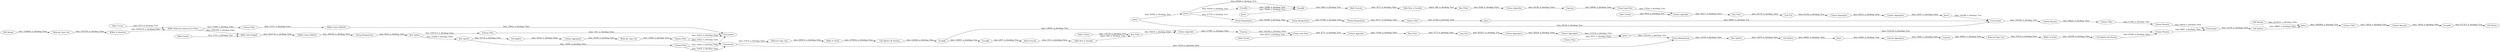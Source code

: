 digraph {
	"-1504907742783056086_616" [label="Loop End"]
	"-7189167561141687913_607" [label="RDKit Salt Stripper"]
	"8968328002998856550_740" [label=Concatenate]
	"3367918590420041533_715" [label="Math Formula"]
	"-3014218099802035453_633" [label="Column Appender"]
	"7373381629398606839_747" [label="CSV Writer"]
	"-1504907742783056086_610" [label="Group Loop Start"]
	"3367918590420041533_723" [label="Loop End"]
	"3367918590420041533_724" [label="Column Aggregator"]
	"-3014218099802035453_611" [label=Ungroup]
	"3367918590420041533_719" [label=Ungroup]
	"5506336034275581610_709" [label="String Manipulation"]
	"7451054913790624710_603" [label="RDKit To InChI"]
	"-7189167561141687913_630" [label="Table Creator"]
	"-1504907742783056086_621" [label="Column Appender"]
	"7373381629398606839_597" [label="SDF Reader"]
	"-3014218099802035453_624" [label="Table Creator"]
	"3367918590420041533_714" [label="Table Row to Variable"]
	"-8878007489232046583_634" [label="String Manipulation"]
	"-8878007489232046583_619" [label="RDKit To InChI"]
	"-7189167561141687913_638" [label="Column Filter"]
	"-8878007489232046583_632" [label="Row Splitter"]
	"-7189167561141687913_635" [label=Concatenate]
	"-8878007489232046583_631" [label="Column Aggregator"]
	"5506336034275581610_710" [label="Column Filter"]
	"8968328002998856550_728" [label=Concatenate]
	"-1504907742783056086_649" [label="Column Aggregator"]
	"-8878007489232046583_629" [label="Cell Splitter"]
	"3367918590420041533_721" [label="Column Appender"]
	"-8878007489232046583_627" [label="Molecule Type Cast"]
	"-3014218099802035453_601" [label="Cell Splitter By Position"]
	"-5391962358018413603_711" [label="SDF Reader"]
	"7451054913790624710_604" [label="Molecule Type Cast"]
	"-3014218099802035453_647" [label="Column Filter"]
	"-7189167561141687913_639" [label="Column Filter"]
	"8968328002998856550_741" [label="Cell Splitter"]
	"-2146927612949214188_618" [label="Math Formula"]
	"3367918590420041533_711" [label=GroupBy]
	"-8878007489232046583_704" [label=Joiner]
	"-7189167561141687913_598" [label="String Manipulation"]
	"-3014218099802035453_602" [label="Table Creator"]
	"-7189167561141687913_605" [label=Concatenate]
	"-7189167561141687913_644" [label="Row Splitter"]
	"7373381629398606839_625" [label="Molecule Type Cast"]
	"-5391962358018413603_745" [label=GroupBy]
	"-2146927612949214188_609" [label=GroupBy]
	"5506336034275581610_707" [label="String Manipulation"]
	"5506336034275581610_708" [label="String Manipulation"]
	"3367918590420041533_718" [label="Column Appender"]
	"3367918590420041533_717" [label="Row Filter"]
	"3367918590420041533_722" [label="Column Aggregator"]
	"-1504907742783056086_648" [label="Column Aggregator"]
	"-8878007489232046583_628" [label=Ungroup]
	"8968328002998856550_706" [label=Joiner]
	"-7189167561141687913_641" [label="Molecule Type Cast"]
	"7373381629398606839_606" [label="RDKit To Molecule"]
	"-7189167561141687913_642" [label="Column Aggregator"]
	"8968328002998856550_748" [label="Column Rename"]
	"-7189167561141687913_640" [label="RDKit Canon SMILES"]
	"-7189167561141687913_608" [label="RDKit Molecule Substructure Filter"]
	"3367918590420041533_720" [label="Group Loop Start"]
	"-2146927612949214188_623" [label="Table Row to Variable"]
	"-3014218099802035453_600" [label=GroupBy]
	"8968328002998856550_739" [label="Column Rename"]
	"-7189167561141687913_637" [label="Column Filter"]
	"3367918590420041533_727" [label=Joiner]
	"-7189167561141687913_643" [label="Cell Splitter"]
	"-7189167561141687913_599" [label="RDKit Canon SMILES"]
	"5506336034275581610_730" [label=Joiner]
	"-7189167561141687913_645" [label="Row Splitter"]
	"-3014218099802035453_646" [label=Joiner]
	"-5391962358018413603_743" [label="Column Filter"]
	"-5391962358018413603_744" [label="Column Resorter"]
	"-3014218099802035453_622" [label="Row Filter"]
	"3367918590420041533_726" [label="Table Creator"]
	"-7189167561141687913_636" [label="Column Filter"]
	"-1504907742783056086_620" [label="Row Filter"]
	"3367918590420041533_712" [label="Row Filter"]
	"8968328002998856550_737" [label="Column Filter"]
	"8968328002998856550_705" [label=Joiner]
	"-8878007489232046583_615" [label="Cell Splitter By Position"]
	"-7189167561141687913_612" [label="Table Creator"]
	"8968328002998856550_716" [label=Joiner]
	"8968328002998856550_738" [label="Column Rename"]
	"8968328002998856550_725" [label=GroupBy]
	"-5391962358018413603_742" [label=Joiner]
	"-7189167561141687913_640" -> "-7189167561141687913_605" [label="data: 15943; is_blocking: False"]
	"-7189167561141687913_607" -> "-7189167561141687913_599" [label="data: 2433732; is_blocking: False"]
	"8968328002998856550_706" -> "3367918590420041533_711" [label="data: 93029; is_blocking: True"]
	"-7189167561141687913_630" -> "-7189167561141687913_608" [label="data: 2575; is_blocking: True"]
	"7373381629398606839_625" -> "7373381629398606839_606" [label="data: 3103795; is_blocking: False"]
	"-2146927612949214188_623" -> "-3014218099802035453_622" [label="object: 288; is_blocking: True"]
	"-8878007489232046583_632" -> "-8878007489232046583_629" [label="data: 12970; is_blocking: False"]
	"-5391962358018413603_744" -> "-5391962358018413603_745" [label="data: 13616; is_blocking: False"]
	"8968328002998856550_737" -> "8968328002998856550_739" [label="data: 57584; is_blocking: False"]
	"-7189167561141687913_635" -> "-8878007489232046583_634" [label="data: 10253; is_blocking: False"]
	"-7189167561141687913_642" -> "-7189167561141687913_641" [label="data: 22926; is_blocking: False"]
	"-8878007489232046583_634" -> "-8878007489232046583_632" [label="data: 12578; is_blocking: False"]
	"3367918590420041533_718" -> "3367918590420041533_719" [label="data: 20158; is_blocking: False"]
	"-7189167561141687913_635" -> "7451054913790624710_604" [label="data: 10253; is_blocking: False"]
	"3367918590420041533_721" -> "3367918590420041533_717" [label="data: 36217; is_blocking: False"]
	"-1504907742783056086_610" -> "-1504907742783056086_621" [label="data: 4771; is_blocking: True"]
	"8968328002998856550_705" -> "8968328002998856550_728" [label="data: 90140; is_blocking: True"]
	"-3014218099802035453_646" -> "-8878007489232046583_634" [label="data: 1532150; is_blocking: True"]
	"-7189167561141687913_641" -> "-7189167561141687913_639" [label="data: 15690; is_blocking: False"]
	"-7189167561141687913_637" -> "-7189167561141687913_605" [label="data: 10422; is_blocking: False"]
	"-8878007489232046583_629" -> "-8878007489232046583_704" [label="data: 29605; is_blocking: False"]
	"-1504907742783056086_648" -> "-1504907742783056086_649" [label="data: 36226; is_blocking: False"]
	"-7189167561141687913_643" -> "-7189167561141687913_642" [label="data: 30323; is_blocking: False"]
	"3367918590420041533_717" -> "3367918590420041533_723" [label="data: 29176; is_blocking: False"]
	"-7189167561141687913_639" -> "-7189167561141687913_605" [label="data: 10422; is_blocking: False"]
	"-8878007489232046583_628" -> "-8878007489232046583_627" [label="data: 49092; is_blocking: False"]
	"3367918590420041533_711" -> "3367918590420041533_715" [label="data: 2862; is_blocking: True"]
	"-7189167561141687913_612" -> "-7189167561141687913_607" [label="data: 2721; is_blocking: True"]
	"-3014218099802035453_600" -> "-2146927612949214188_609" [label="data: 138947; is_blocking: True"]
	"3367918590420041533_720" -> "3367918590420041533_721" [label="data: 27824; is_blocking: True"]
	"-3014218099802035453_633" -> "-3014218099802035453_611" [label="data: 157897; is_blocking: False"]
	"-7189167561141687913_645" -> "-7189167561141687913_636" [label="data: 2591513; is_blocking: False"]
	"-7189167561141687913_644" -> "-7189167561141687913_637" [label="data: 14440; is_blocking: False"]
	"-7189167561141687913_637" -> "-7189167561141687913_635" [label="data: 10422; is_blocking: False"]
	"-5391962358018413603_742" -> "-5391962358018413603_743" [label="data: 1642909; is_blocking: True"]
	"-8878007489232046583_619" -> "-8878007489232046583_615" [label="data: 142248; is_blocking: False"]
	"3367918590420041533_727" -> "8968328002998856550_728" [label="data: 104399; is_blocking: True"]
	"7451054913790624710_604" -> "7451054913790624710_603" [label="data: 200872; is_blocking: False"]
	"-7189167561141687913_608" -> "-7189167561141687913_638" [label="data: 43390; is_blocking: False"]
	"-3014218099802035453_622" -> "-3014218099802035453_633" [label="data: 46419; is_blocking: False"]
	"8968328002998856550_740" -> "8968328002998856550_741" [label="data: 12276; is_blocking: False"]
	"3367918590420041533_724" -> "3367918590420041533_727" [label="data: 54527; is_blocking: False"]
	"-7189167561141687913_608" -> "-7189167561141687913_607" [label="data: 5559789; is_blocking: False"]
	"8968328002998856550_739" -> "8968328002998856550_740" [label="data: 56616; is_blocking: False"]
	"3367918590420041533_722" -> "3367918590420041533_724" [label="data: 42623; is_blocking: False"]
	"-5391962358018413603_743" -> "-5391962358018413603_744" [label="data: 13616; is_blocking: False"]
	"-1504907742783056086_620" -> "-1504907742783056086_616" [label="data: 5773; is_blocking: False"]
	"-1504907742783056086_649" -> "-3014218099802035453_646" [label="data: 115176; is_blocking: False"]
	"-1504907742783056086_616" -> "-1504907742783056086_648" [label="data: 201011; is_blocking: True"]
	"-3014218099802035453_601" -> "-3014218099802035453_600" [label="data: 126264; is_blocking: False"]
	"8968328002998856550_725" -> "3367918590420041533_711" [label="data: 12698; is_blocking: True"]
	"8968328002998856550_706" -> "8968328002998856550_725" [label="data: 93029; is_blocking: True"]
	"7373381629398606839_597" -> "7373381629398606839_625" [label="data: 3198845; is_blocking: False"]
	"-1504907742783056086_621" -> "-1504907742783056086_620" [label="data: 13164; is_blocking: False"]
	"5506336034275581610_710" -> "5506336034275581610_730" [label="data: 21248; is_blocking: False"]
	"8968328002998856550_706" -> "5506336034275581610_707" [label="data: 87770; is_blocking: True"]
	"8968328002998856550_716" -> "3367918590420041533_711" [label="data: 79096; is_blocking: True"]
	"-3014218099802035453_647" -> "-3014218099802035453_646" [label="data: 3977; is_blocking: False"]
	"3367918590420041533_723" -> "3367918590420041533_722" [label="data: 61258; is_blocking: True"]
	"-8878007489232046583_627" -> "-8878007489232046583_619" [label="data: 35519; is_blocking: False"]
	"8968328002998856550_728" -> "8968328002998856550_748" [label="data: 100189; is_blocking: False"]
	"8968328002998856550_705" -> "8968328002998856550_706" [label="data: 93509; is_blocking: True"]
	"3367918590420041533_715" -> "3367918590420041533_714" [label="data: 3517; is_blocking: False"]
	"7451054913790624710_603" -> "-3014218099802035453_601" [label="data: 1870652; is_blocking: False"]
	"-7189167561141687913_645" -> "-7189167561141687913_644" [label="data: 25589; is_blocking: False"]
	"5506336034275581610_730" -> "8968328002998856550_728" [label="data: 88805; is_blocking: True"]
	"7373381629398606839_606" -> "-7189167561141687913_608" [label="data: 8584418; is_blocking: False"]
	"-3014218099802035453_600" -> "-3014218099802035453_633" [label="data: 138947; is_blocking: True"]
	"-3014218099802035453_602" -> "-3014218099802035453_622" [label="data: 119174; is_blocking: True"]
	"5506336034275581610_707" -> "5506336034275581610_708" [label="data: 90288; is_blocking: False"]
	"-3014218099802035453_646" -> "8968328002998856550_738" [label="data: 1532150; is_blocking: True"]
	"5506336034275581610_709" -> "5506336034275581610_710" [label="data: 92717; is_blocking: False"]
	"-8878007489232046583_631" -> "-8878007489232046583_628" [label="data: 34963; is_blocking: False"]
	"-7189167561141687913_638" -> "-7189167561141687913_640" [label="data: 12731; is_blocking: False"]
	"-5391962358018413603_711" -> "-5391962358018413603_742" [label="data: 2616432; is_blocking: False"]
	"-3014218099802035453_624" -> "-1504907742783056086_610" [label="data: 8619; is_blocking: True"]
	"8968328002998856550_741" -> "-5391962358018413603_742" [label="data: 69806; is_blocking: False"]
	"-3014218099802035453_611" -> "-1504907742783056086_610" [label="data: 165556; is_blocking: False"]
	"3367918590420041533_714" -> "3367918590420041533_712" [label="object: 288; is_blocking: True"]
	"8968328002998856550_748" -> "8968328002998856550_737" [label="data: 99822; is_blocking: False"]
	"-7189167561141687913_639" -> "-7189167561141687913_635" [label="data: 10422; is_blocking: False"]
	"-2146927612949214188_618" -> "-2146927612949214188_623" [label="data: 3511; is_blocking: False"]
	"3367918590420041533_726" -> "3367918590420041533_721" [label="data: 8619; is_blocking: True"]
	"5506336034275581610_708" -> "5506336034275581610_709" [label="data: 91568; is_blocking: False"]
	"3367918590420041533_712" -> "3367918590420041533_718" [label="data: 9246; is_blocking: False"]
	"3367918590420041533_719" -> "3367918590420041533_720" [label="data: 28606; is_blocking: False"]
	"-7189167561141687913_644" -> "-7189167561141687913_643" [label="data: 25174; is_blocking: False"]
	"8968328002998856550_738" -> "8968328002998856550_740" [label="data: 4895; is_blocking: False"]
	"-7189167561141687913_636" -> "-7189167561141687913_605" [label="data: 3181; is_blocking: False"]
	"-2146927612949214188_609" -> "-2146927612949214188_618" [label="data: 2857; is_blocking: True"]
	"-7189167561141687913_599" -> "-7189167561141687913_598" [label="data: 200556; is_blocking: False"]
	"-8878007489232046583_704" -> "-8878007489232046583_631" [label="data: 50485; is_blocking: True"]
	"-8878007489232046583_615" -> "8968328002998856550_738" [label="data: 87485; is_blocking: False"]
	"-7189167561141687913_598" -> "-7189167561141687913_645" [label="data: 9416; is_blocking: False"]
	"-5391962358018413603_745" -> "7373381629398606839_747" [label="data: 471307; is_blocking: True"]
	rankdir=LR
}
